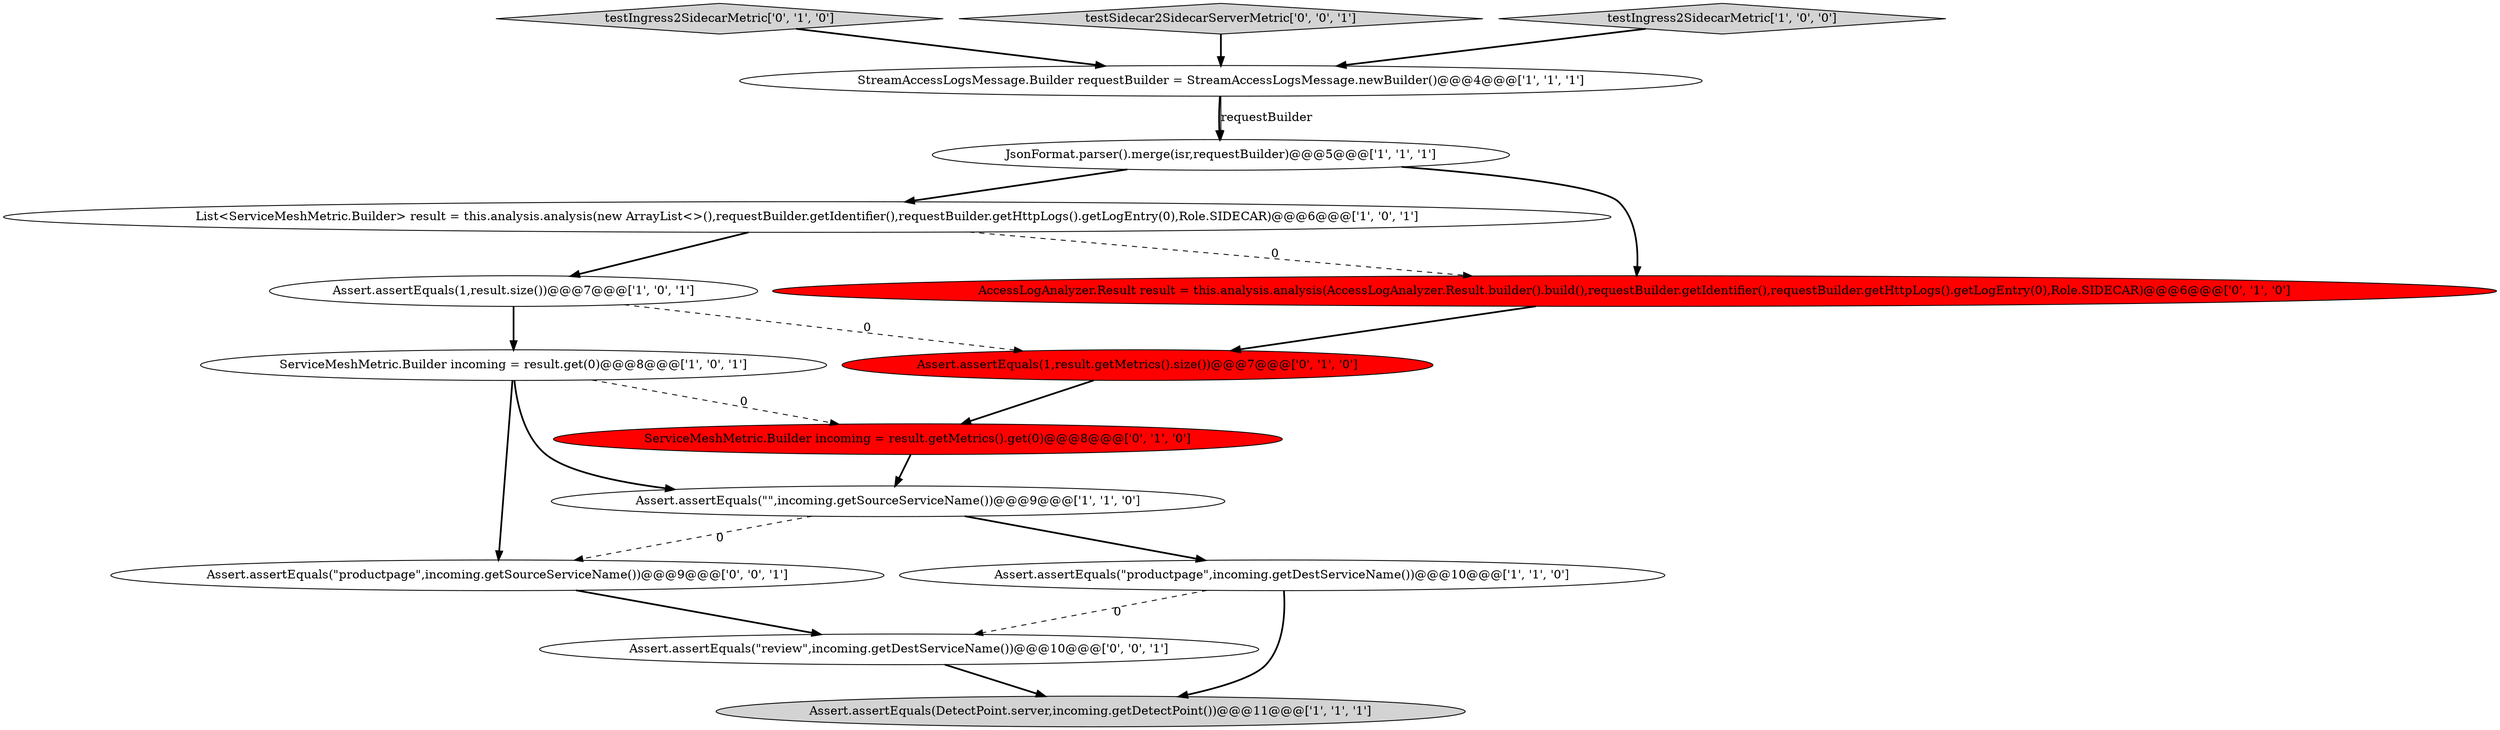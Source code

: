 digraph {
7 [style = filled, label = "ServiceMeshMetric.Builder incoming = result.get(0)@@@8@@@['1', '0', '1']", fillcolor = white, shape = ellipse image = "AAA0AAABBB1BBB"];
0 [style = filled, label = "StreamAccessLogsMessage.Builder requestBuilder = StreamAccessLogsMessage.newBuilder()@@@4@@@['1', '1', '1']", fillcolor = white, shape = ellipse image = "AAA0AAABBB1BBB"];
8 [style = filled, label = "Assert.assertEquals(DetectPoint.server,incoming.getDetectPoint())@@@11@@@['1', '1', '1']", fillcolor = lightgray, shape = ellipse image = "AAA0AAABBB1BBB"];
12 [style = filled, label = "testIngress2SidecarMetric['0', '1', '0']", fillcolor = lightgray, shape = diamond image = "AAA0AAABBB2BBB"];
5 [style = filled, label = "Assert.assertEquals(1,result.size())@@@7@@@['1', '0', '1']", fillcolor = white, shape = ellipse image = "AAA0AAABBB1BBB"];
13 [style = filled, label = "testSidecar2SidecarServerMetric['0', '0', '1']", fillcolor = lightgray, shape = diamond image = "AAA0AAABBB3BBB"];
15 [style = filled, label = "Assert.assertEquals(\"productpage\",incoming.getSourceServiceName())@@@9@@@['0', '0', '1']", fillcolor = white, shape = ellipse image = "AAA0AAABBB3BBB"];
9 [style = filled, label = "Assert.assertEquals(1,result.getMetrics().size())@@@7@@@['0', '1', '0']", fillcolor = red, shape = ellipse image = "AAA1AAABBB2BBB"];
11 [style = filled, label = "ServiceMeshMetric.Builder incoming = result.getMetrics().get(0)@@@8@@@['0', '1', '0']", fillcolor = red, shape = ellipse image = "AAA1AAABBB2BBB"];
1 [style = filled, label = "Assert.assertEquals(\"\",incoming.getSourceServiceName())@@@9@@@['1', '1', '0']", fillcolor = white, shape = ellipse image = "AAA0AAABBB1BBB"];
14 [style = filled, label = "Assert.assertEquals(\"review\",incoming.getDestServiceName())@@@10@@@['0', '0', '1']", fillcolor = white, shape = ellipse image = "AAA0AAABBB3BBB"];
3 [style = filled, label = "List<ServiceMeshMetric.Builder> result = this.analysis.analysis(new ArrayList<>(),requestBuilder.getIdentifier(),requestBuilder.getHttpLogs().getLogEntry(0),Role.SIDECAR)@@@6@@@['1', '0', '1']", fillcolor = white, shape = ellipse image = "AAA0AAABBB1BBB"];
6 [style = filled, label = "JsonFormat.parser().merge(isr,requestBuilder)@@@5@@@['1', '1', '1']", fillcolor = white, shape = ellipse image = "AAA0AAABBB1BBB"];
4 [style = filled, label = "Assert.assertEquals(\"productpage\",incoming.getDestServiceName())@@@10@@@['1', '1', '0']", fillcolor = white, shape = ellipse image = "AAA0AAABBB1BBB"];
10 [style = filled, label = "AccessLogAnalyzer.Result result = this.analysis.analysis(AccessLogAnalyzer.Result.builder().build(),requestBuilder.getIdentifier(),requestBuilder.getHttpLogs().getLogEntry(0),Role.SIDECAR)@@@6@@@['0', '1', '0']", fillcolor = red, shape = ellipse image = "AAA1AAABBB2BBB"];
2 [style = filled, label = "testIngress2SidecarMetric['1', '0', '0']", fillcolor = lightgray, shape = diamond image = "AAA0AAABBB1BBB"];
6->3 [style = bold, label=""];
1->4 [style = bold, label=""];
7->1 [style = bold, label=""];
9->11 [style = bold, label=""];
15->14 [style = bold, label=""];
0->6 [style = bold, label=""];
11->1 [style = bold, label=""];
0->6 [style = solid, label="requestBuilder"];
1->15 [style = dashed, label="0"];
7->11 [style = dashed, label="0"];
5->9 [style = dashed, label="0"];
12->0 [style = bold, label=""];
3->5 [style = bold, label=""];
2->0 [style = bold, label=""];
6->10 [style = bold, label=""];
5->7 [style = bold, label=""];
4->8 [style = bold, label=""];
7->15 [style = bold, label=""];
4->14 [style = dashed, label="0"];
10->9 [style = bold, label=""];
14->8 [style = bold, label=""];
3->10 [style = dashed, label="0"];
13->0 [style = bold, label=""];
}

